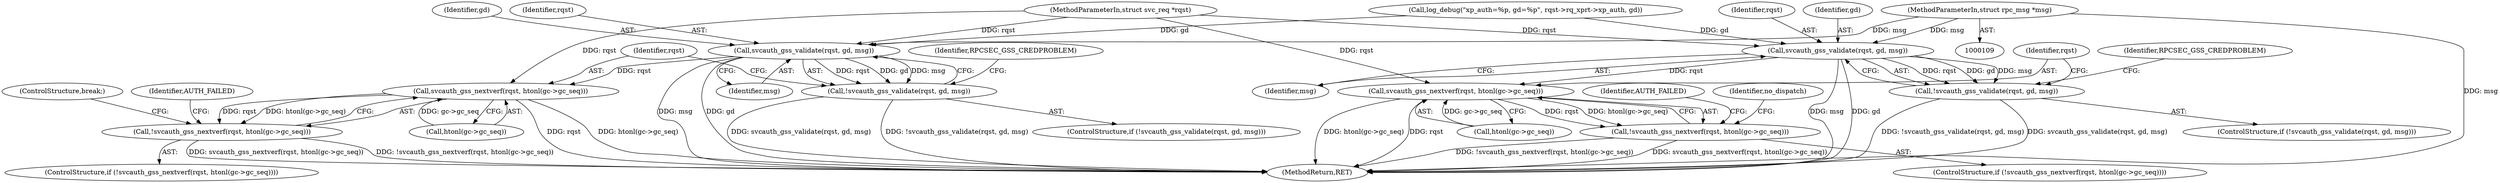 digraph "0_krb5_5bb8a6b9c9eb8dd22bc9526751610aaa255ead9c@pointer" {
"1000111" [label="(MethodParameterIn,struct rpc_msg *msg)"];
"1000519" [label="(Call,svcauth_gss_validate(rqst, gd, msg))"];
"1000518" [label="(Call,!svcauth_gss_validate(rqst, gd, msg))"];
"1000527" [label="(Call,svcauth_gss_nextverf(rqst, htonl(gc->gc_seq)))"];
"1000526" [label="(Call,!svcauth_gss_nextverf(rqst, htonl(gc->gc_seq)))"];
"1000547" [label="(Call,svcauth_gss_validate(rqst, gd, msg))"];
"1000546" [label="(Call,!svcauth_gss_validate(rqst, gd, msg))"];
"1000555" [label="(Call,svcauth_gss_nextverf(rqst, htonl(gc->gc_seq)))"];
"1000554" [label="(Call,!svcauth_gss_nextverf(rqst, htonl(gc->gc_seq)))"];
"1000526" [label="(Call,!svcauth_gss_nextverf(rqst, htonl(gc->gc_seq)))"];
"1000555" [label="(Call,svcauth_gss_nextverf(rqst, htonl(gc->gc_seq)))"];
"1000534" [label="(Identifier,AUTH_FAILED)"];
"1000565" [label="(Identifier,no_dispatch)"];
"1000554" [label="(Call,!svcauth_gss_nextverf(rqst, htonl(gc->gc_seq)))"];
"1000110" [label="(MethodParameterIn,struct svc_req *rqst)"];
"1000553" [label="(ControlStructure,if (!svcauth_gss_nextverf(rqst, htonl(gc->gc_seq))))"];
"1000549" [label="(Identifier,gd)"];
"1000528" [label="(Identifier,rqst)"];
"1000545" [label="(ControlStructure,if (!svcauth_gss_validate(rqst, gd, msg)))"];
"1000520" [label="(Identifier,rqst)"];
"1000552" [label="(Identifier,RPCSEC_GSS_CREDPROBLEM)"];
"1000527" [label="(Call,svcauth_gss_nextverf(rqst, htonl(gc->gc_seq)))"];
"1000111" [label="(MethodParameterIn,struct rpc_msg *msg)"];
"1000525" [label="(ControlStructure,if (!svcauth_gss_nextverf(rqst, htonl(gc->gc_seq))))"];
"1000517" [label="(ControlStructure,if (!svcauth_gss_validate(rqst, gd, msg)))"];
"1000522" [label="(Identifier,msg)"];
"1000546" [label="(Call,!svcauth_gss_validate(rqst, gd, msg))"];
"1000557" [label="(Call,htonl(gc->gc_seq))"];
"1000547" [label="(Call,svcauth_gss_validate(rqst, gd, msg))"];
"1000524" [label="(Identifier,RPCSEC_GSS_CREDPROBLEM)"];
"1000562" [label="(Identifier,AUTH_FAILED)"];
"1000521" [label="(Identifier,gd)"];
"1000535" [label="(ControlStructure,break;)"];
"1000548" [label="(Identifier,rqst)"];
"1000616" [label="(MethodReturn,RET)"];
"1000208" [label="(Call,log_debug(\"xp_auth=%p, gd=%p\", rqst->rq_xprt->xp_auth, gd))"];
"1000519" [label="(Call,svcauth_gss_validate(rqst, gd, msg))"];
"1000550" [label="(Identifier,msg)"];
"1000529" [label="(Call,htonl(gc->gc_seq))"];
"1000556" [label="(Identifier,rqst)"];
"1000518" [label="(Call,!svcauth_gss_validate(rqst, gd, msg))"];
"1000111" -> "1000109"  [label="AST: "];
"1000111" -> "1000616"  [label="DDG: msg"];
"1000111" -> "1000519"  [label="DDG: msg"];
"1000111" -> "1000547"  [label="DDG: msg"];
"1000519" -> "1000518"  [label="AST: "];
"1000519" -> "1000522"  [label="CFG: "];
"1000520" -> "1000519"  [label="AST: "];
"1000521" -> "1000519"  [label="AST: "];
"1000522" -> "1000519"  [label="AST: "];
"1000518" -> "1000519"  [label="CFG: "];
"1000519" -> "1000616"  [label="DDG: msg"];
"1000519" -> "1000616"  [label="DDG: gd"];
"1000519" -> "1000518"  [label="DDG: rqst"];
"1000519" -> "1000518"  [label="DDG: gd"];
"1000519" -> "1000518"  [label="DDG: msg"];
"1000110" -> "1000519"  [label="DDG: rqst"];
"1000208" -> "1000519"  [label="DDG: gd"];
"1000519" -> "1000527"  [label="DDG: rqst"];
"1000518" -> "1000517"  [label="AST: "];
"1000524" -> "1000518"  [label="CFG: "];
"1000528" -> "1000518"  [label="CFG: "];
"1000518" -> "1000616"  [label="DDG: svcauth_gss_validate(rqst, gd, msg)"];
"1000518" -> "1000616"  [label="DDG: !svcauth_gss_validate(rqst, gd, msg)"];
"1000527" -> "1000526"  [label="AST: "];
"1000527" -> "1000529"  [label="CFG: "];
"1000528" -> "1000527"  [label="AST: "];
"1000529" -> "1000527"  [label="AST: "];
"1000526" -> "1000527"  [label="CFG: "];
"1000527" -> "1000616"  [label="DDG: rqst"];
"1000527" -> "1000616"  [label="DDG: htonl(gc->gc_seq)"];
"1000527" -> "1000526"  [label="DDG: rqst"];
"1000527" -> "1000526"  [label="DDG: htonl(gc->gc_seq)"];
"1000110" -> "1000527"  [label="DDG: rqst"];
"1000529" -> "1000527"  [label="DDG: gc->gc_seq"];
"1000526" -> "1000525"  [label="AST: "];
"1000534" -> "1000526"  [label="CFG: "];
"1000535" -> "1000526"  [label="CFG: "];
"1000526" -> "1000616"  [label="DDG: !svcauth_gss_nextverf(rqst, htonl(gc->gc_seq))"];
"1000526" -> "1000616"  [label="DDG: svcauth_gss_nextverf(rqst, htonl(gc->gc_seq))"];
"1000547" -> "1000546"  [label="AST: "];
"1000547" -> "1000550"  [label="CFG: "];
"1000548" -> "1000547"  [label="AST: "];
"1000549" -> "1000547"  [label="AST: "];
"1000550" -> "1000547"  [label="AST: "];
"1000546" -> "1000547"  [label="CFG: "];
"1000547" -> "1000616"  [label="DDG: msg"];
"1000547" -> "1000616"  [label="DDG: gd"];
"1000547" -> "1000546"  [label="DDG: rqst"];
"1000547" -> "1000546"  [label="DDG: gd"];
"1000547" -> "1000546"  [label="DDG: msg"];
"1000110" -> "1000547"  [label="DDG: rqst"];
"1000208" -> "1000547"  [label="DDG: gd"];
"1000547" -> "1000555"  [label="DDG: rqst"];
"1000546" -> "1000545"  [label="AST: "];
"1000552" -> "1000546"  [label="CFG: "];
"1000556" -> "1000546"  [label="CFG: "];
"1000546" -> "1000616"  [label="DDG: !svcauth_gss_validate(rqst, gd, msg)"];
"1000546" -> "1000616"  [label="DDG: svcauth_gss_validate(rqst, gd, msg)"];
"1000555" -> "1000554"  [label="AST: "];
"1000555" -> "1000557"  [label="CFG: "];
"1000556" -> "1000555"  [label="AST: "];
"1000557" -> "1000555"  [label="AST: "];
"1000554" -> "1000555"  [label="CFG: "];
"1000555" -> "1000616"  [label="DDG: htonl(gc->gc_seq)"];
"1000555" -> "1000616"  [label="DDG: rqst"];
"1000555" -> "1000554"  [label="DDG: rqst"];
"1000555" -> "1000554"  [label="DDG: htonl(gc->gc_seq)"];
"1000110" -> "1000555"  [label="DDG: rqst"];
"1000557" -> "1000555"  [label="DDG: gc->gc_seq"];
"1000554" -> "1000553"  [label="AST: "];
"1000562" -> "1000554"  [label="CFG: "];
"1000565" -> "1000554"  [label="CFG: "];
"1000554" -> "1000616"  [label="DDG: !svcauth_gss_nextverf(rqst, htonl(gc->gc_seq))"];
"1000554" -> "1000616"  [label="DDG: svcauth_gss_nextverf(rqst, htonl(gc->gc_seq))"];
}
